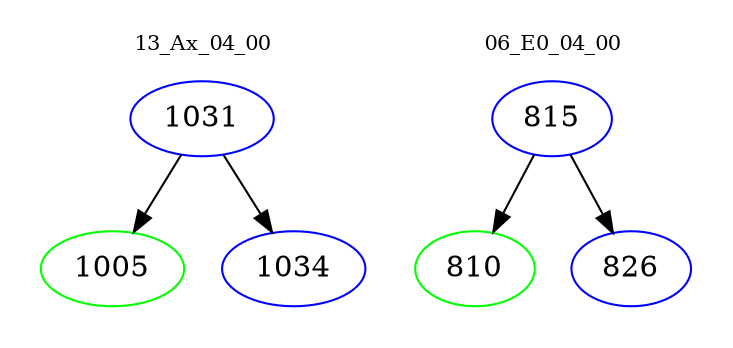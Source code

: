 digraph{
subgraph cluster_0 {
color = white
label = "13_Ax_04_00";
fontsize=10;
T0_1031 [label="1031", color="blue"]
T0_1031 -> T0_1005 [color="black"]
T0_1005 [label="1005", color="green"]
T0_1031 -> T0_1034 [color="black"]
T0_1034 [label="1034", color="blue"]
}
subgraph cluster_1 {
color = white
label = "06_E0_04_00";
fontsize=10;
T1_815 [label="815", color="blue"]
T1_815 -> T1_810 [color="black"]
T1_810 [label="810", color="green"]
T1_815 -> T1_826 [color="black"]
T1_826 [label="826", color="blue"]
}
}
